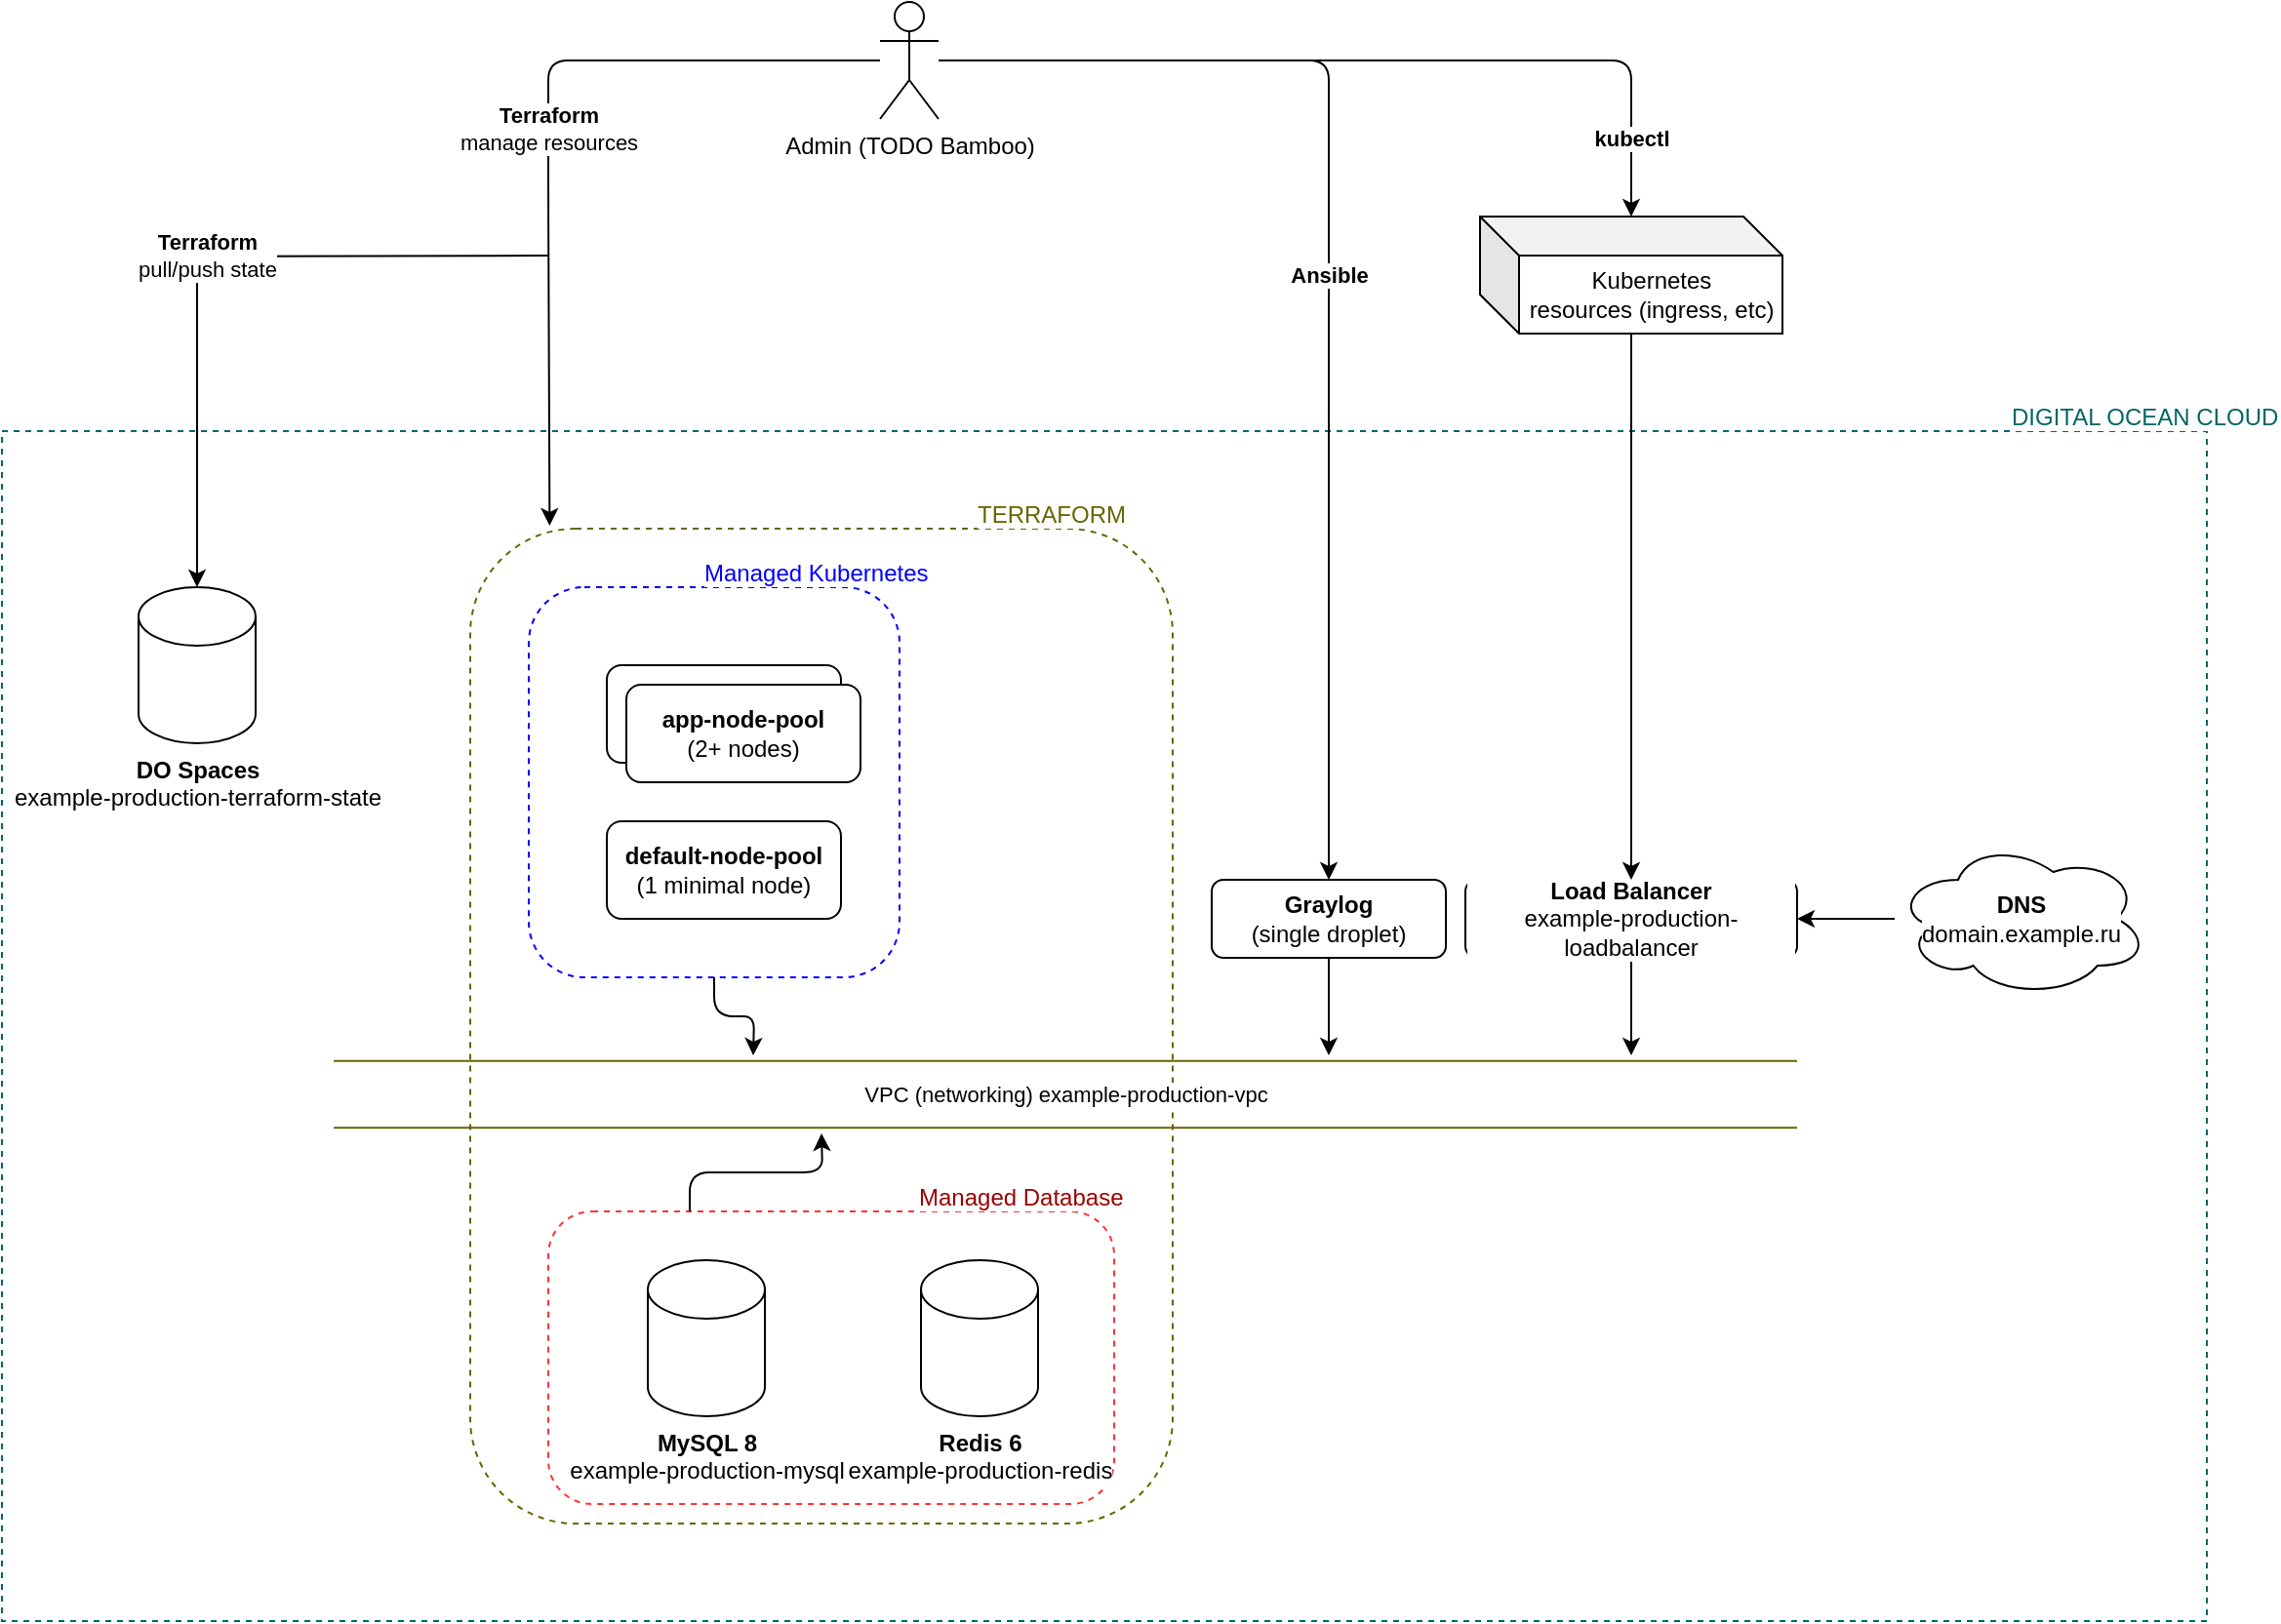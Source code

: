 <mxfile>
    <diagram id="qjMeRCaMQ4X0nLgffD23" name="Page-1">
        <mxGraphModel dx="1958" dy="393" grid="1" gridSize="10" guides="1" tooltips="1" connect="1" arrows="1" fold="1" page="1" pageScale="1" pageWidth="827" pageHeight="1169" math="0" shadow="0">
            <root>
                <mxCell id="0"/>
                <mxCell id="1" parent="0"/>
                <mxCell id="103" value="&lt;font color=&quot;#006666&quot;&gt;DIGITAL OCEAN CLOUD&lt;/font&gt;" style="whiteSpace=wrap;html=1;fillColor=none;align=left;labelPosition=right;verticalLabelPosition=top;verticalAlign=bottom;spacing=0;spacingLeft=-100;dashed=1;labelBackgroundColor=#ffffff;fontColor=#000000;rounded=0;strokeColor=#006666;" parent="1" vertex="1">
                    <mxGeometry x="-140" y="420" width="1130" height="610" as="geometry"/>
                </mxCell>
                <mxCell id="113" value="&lt;font color=&quot;#666600&quot;&gt;TERRAFORM&lt;/font&gt;" style="whiteSpace=wrap;html=1;fillColor=none;align=left;labelPosition=right;verticalLabelPosition=top;verticalAlign=bottom;spacing=0;spacingLeft=-100;dashed=1;labelBackgroundColor=#ffffff;rounded=1;fontColor=#FFFF66;strokeColor=#666600;" parent="1" vertex="1">
                    <mxGeometry x="100" y="470" width="360" height="510" as="geometry"/>
                </mxCell>
                <mxCell id="92" value="" style="group;labelBackgroundColor=#ffffff;fontColor=#000000;rounded=1;" parent="1" vertex="1" connectable="0">
                    <mxGeometry x="130" y="500" width="230" height="200" as="geometry"/>
                </mxCell>
                <mxCell id="86" value="&lt;font&gt;Managed Kubernetes&lt;/font&gt;" style="whiteSpace=wrap;html=1;fillColor=none;align=left;labelPosition=right;verticalLabelPosition=top;verticalAlign=bottom;spacing=0;spacingLeft=-100;dashed=1;labelBackgroundColor=#ffffff;rounded=1;strokeColor=#0000FF;fontColor=#0000FF;" parent="92" vertex="1">
                    <mxGeometry width="190" height="200" as="geometry"/>
                </mxCell>
                <mxCell id="89" value="&lt;b&gt;default-node-pool&lt;/b&gt;&lt;br&gt;(1 minimal node)" style="whiteSpace=wrap;html=1;labelBackgroundColor=#ffffff;fontColor=#000000;fillColor=#FFFFFF;strokeColor=#000000;rounded=1;" parent="92" vertex="1">
                    <mxGeometry x="40" y="120" width="120" height="50" as="geometry"/>
                </mxCell>
                <mxCell id="90" value="app-node-pool&lt;br&gt;(2+ nodes)" style="whiteSpace=wrap;html=1;labelBackgroundColor=#ffffff;fontColor=#000000;fillColor=#FFFFFF;strokeColor=#000000;rounded=1;" parent="92" vertex="1">
                    <mxGeometry x="40" y="40" width="120" height="50" as="geometry"/>
                </mxCell>
                <mxCell id="91" value="" style="group;labelBackgroundColor=#ffffff;rounded=1;fontColor=#FF3333;" parent="1" vertex="1" connectable="0">
                    <mxGeometry x="140" y="820" width="290" height="150" as="geometry"/>
                </mxCell>
                <mxCell id="84" value="&lt;font color=&quot;#990000&quot;&gt;Managed Database&lt;/font&gt;" style="whiteSpace=wrap;html=1;fillColor=none;align=left;labelPosition=right;verticalLabelPosition=top;verticalAlign=bottom;spacing=0;spacingLeft=-100;dashed=1;strokeColor=#FF3333;labelBackgroundColor=#ffffff;fontColor=#000000;rounded=1;" parent="91" vertex="1">
                    <mxGeometry width="290" height="150" as="geometry"/>
                </mxCell>
                <mxCell id="82" value="&lt;b&gt;MySQL 8&lt;/b&gt;&lt;br&gt;example-production-mysql" style="shape=cylinder3;boundedLbl=1;backgroundOutline=1;size=15;html=1;labelPosition=center;verticalLabelPosition=bottom;align=center;verticalAlign=top;labelBackgroundColor=#ffffff;fontColor=#000000;fillColor=#FFFFFF;strokeColor=#000000;rounded=1;" parent="91" vertex="1">
                    <mxGeometry x="51" y="25" width="60" height="80" as="geometry"/>
                </mxCell>
                <mxCell id="93" value="&lt;b&gt;Redis 6&lt;/b&gt;&lt;br&gt;example-production-redis" style="shape=cylinder3;boundedLbl=1;backgroundOutline=1;size=15;html=1;labelPosition=center;verticalLabelPosition=bottom;align=center;verticalAlign=top;labelBackgroundColor=#ffffff;fontColor=#000000;fillColor=#FFFFFF;strokeColor=#000000;rounded=1;" parent="91" vertex="1">
                    <mxGeometry x="191" y="25" width="60" height="80" as="geometry"/>
                </mxCell>
                <mxCell id="94" value="VPC (networking) example-production-vpc" style="shape=link;html=1;width=34.167;labelBackgroundColor=#ffffff;fontColor=#000000;strokeColor=#666600;" parent="1" edge="1">
                    <mxGeometry width="100" relative="1" as="geometry">
                        <mxPoint x="30" y="760" as="sourcePoint"/>
                        <mxPoint x="780" y="760" as="targetPoint"/>
                    </mxGeometry>
                </mxCell>
                <mxCell id="95" style="edgeStyle=orthogonalEdgeStyle;orthogonalLoop=1;jettySize=auto;html=1;exitX=0.25;exitY=0;exitDx=0;exitDy=0;labelBackgroundColor=#ffffff;fontColor=#000000;" parent="1" source="84" edge="1">
                    <mxGeometry relative="1" as="geometry">
                        <mxPoint x="280" y="780" as="targetPoint"/>
                    </mxGeometry>
                </mxCell>
                <mxCell id="97" style="edgeStyle=orthogonalEdgeStyle;orthogonalLoop=1;jettySize=auto;html=1;labelBackgroundColor=#ffffff;fontColor=#000000;" parent="1" source="86" edge="1">
                    <mxGeometry relative="1" as="geometry">
                        <mxPoint x="245" y="740" as="targetPoint"/>
                    </mxGeometry>
                </mxCell>
                <mxCell id="101" value="&lt;b&gt;Terraform&lt;/b&gt;&lt;br&gt;pull/push state" style="edgeStyle=orthogonalEdgeStyle;orthogonalLoop=1;jettySize=auto;html=1;entryX=0.5;entryY=0;entryDx=0;entryDy=0;entryPerimeter=0;labelBackgroundColor=#ffffff;fontColor=#000000;" parent="1" target="100" edge="1">
                    <mxGeometry relative="1" as="geometry">
                        <mxPoint x="140" y="330" as="sourcePoint"/>
                    </mxGeometry>
                </mxCell>
                <mxCell id="107" value="&lt;font&gt;&lt;b&gt;Terraform&lt;/b&gt;&lt;br&gt;manage resources&lt;/font&gt;" style="edgeStyle=orthogonalEdgeStyle;orthogonalLoop=1;jettySize=auto;html=1;entryX=0.113;entryY=-0.003;entryDx=0;entryDy=0;entryPerimeter=0;labelBackgroundColor=#ffffff;fontColor=#000000;" parent="1" source="98" target="113" edge="1">
                    <mxGeometry relative="1" as="geometry">
                        <mxPoint x="140" y="398" as="targetPoint"/>
                        <Array as="points">
                            <mxPoint x="140" y="300"/>
                            <mxPoint x="140" y="398"/>
                        </Array>
                    </mxGeometry>
                </mxCell>
                <mxCell id="126" value="&lt;b&gt;Ansible&lt;/b&gt;" style="edgeStyle=orthogonalEdgeStyle;orthogonalLoop=1;jettySize=auto;html=1;entryX=0.5;entryY=0;entryDx=0;entryDy=0;labelBackgroundColor=#ffffff;fontColor=#000000;" parent="1" source="98" target="110" edge="1">
                    <mxGeometry relative="1" as="geometry"/>
                </mxCell>
                <mxCell id="127" value="&lt;b&gt;kubectl&lt;/b&gt;" style="edgeStyle=orthogonalEdgeStyle;orthogonalLoop=1;jettySize=auto;html=1;labelBackgroundColor=#ffffff;fontColor=#000000;" parent="1" source="98" target="130" edge="1">
                    <mxGeometry x="0.816" relative="1" as="geometry">
                        <mxPoint as="offset"/>
                    </mxGeometry>
                </mxCell>
                <mxCell id="98" value="Admin (TODO Bamboo)" style="shape=umlActor;verticalLabelPosition=bottom;verticalAlign=top;html=1;outlineConnect=0;labelBackgroundColor=#ffffff;fontColor=#000000;rounded=1;" parent="1" vertex="1">
                    <mxGeometry x="310" y="200" width="30" height="60" as="geometry"/>
                </mxCell>
                <mxCell id="100" value="&lt;b&gt;DO Spaces&lt;/b&gt;&lt;br&gt;example-production-terraform-state" style="shape=cylinder3;boundedLbl=1;backgroundOutline=1;size=15;html=1;labelPosition=center;verticalLabelPosition=bottom;align=center;verticalAlign=top;labelBackgroundColor=#ffffff;fontColor=#000000;fillColor=#FFFFFF;strokeColor=#000000;rounded=1;" parent="1" vertex="1">
                    <mxGeometry x="-70" y="500" width="60" height="80" as="geometry"/>
                </mxCell>
                <mxCell id="112" style="edgeStyle=orthogonalEdgeStyle;orthogonalLoop=1;jettySize=auto;html=1;labelBackgroundColor=#ffffff;fontColor=#000000;" parent="1" source="110" edge="1">
                    <mxGeometry relative="1" as="geometry">
                        <mxPoint x="540" y="740" as="targetPoint"/>
                    </mxGeometry>
                </mxCell>
                <mxCell id="110" value="&lt;b&gt;Graylog&lt;/b&gt;&lt;br&gt;(single droplet)" style="whiteSpace=wrap;html=1;labelBackgroundColor=#ffffff;fontColor=#000000;fillColor=#FFFFFF;strokeColor=#000000;rounded=1;" parent="1" vertex="1">
                    <mxGeometry x="480" y="650" width="120" height="40" as="geometry"/>
                </mxCell>
                <mxCell id="116" style="edgeStyle=orthogonalEdgeStyle;orthogonalLoop=1;jettySize=auto;html=1;labelBackgroundColor=#ffffff;fontColor=#000000;" parent="1" source="115" edge="1">
                    <mxGeometry relative="1" as="geometry">
                        <mxPoint x="695" y="740" as="targetPoint"/>
                    </mxGeometry>
                </mxCell>
                <mxCell id="115" value="&lt;b&gt;Load Balancer&lt;/b&gt;&lt;br&gt;example-production-loadbalancer" style="whiteSpace=wrap;html=1;labelBackgroundColor=#ffffff;fontColor=#000000;fillColor=#FFFFFF;strokeColor=#000000;rounded=1;" parent="1" vertex="1">
                    <mxGeometry x="610" y="650" width="170" height="40" as="geometry"/>
                </mxCell>
                <mxCell id="117" value="&lt;b&gt;app-node-pool&lt;/b&gt;&lt;br&gt;(2+ nodes)" style="whiteSpace=wrap;html=1;labelBackgroundColor=#ffffff;fontColor=#000000;fillColor=#FFFFFF;strokeColor=#000000;rounded=1;" parent="1" vertex="1">
                    <mxGeometry x="180" y="550" width="120" height="50" as="geometry"/>
                </mxCell>
                <mxCell id="134" style="edgeStyle=orthogonalEdgeStyle;orthogonalLoop=1;jettySize=auto;html=1;entryX=0.5;entryY=0;entryDx=0;entryDy=0;labelBackgroundColor=#ffffff;fontColor=#000000;" parent="1" source="130" target="115" edge="1">
                    <mxGeometry relative="1" as="geometry"/>
                </mxCell>
                <mxCell id="130" value="Kubernetes&lt;br&gt;resources (ingress, etc)" style="shape=cube;whiteSpace=wrap;html=1;boundedLbl=1;backgroundOutline=1;darkOpacity=0.05;darkOpacity2=0.1;rounded=1;labelBackgroundColor=#ffffff;strokeColor=#000000;fillColor=#FFFFFF;fontColor=#000000;" parent="1" vertex="1">
                    <mxGeometry x="617.5" y="310" width="155" height="60" as="geometry"/>
                </mxCell>
                <mxCell id="135" style="edgeStyle=orthogonalEdgeStyle;orthogonalLoop=1;jettySize=auto;html=1;entryX=1;entryY=0.5;entryDx=0;entryDy=0;labelBackgroundColor=#ffffff;fontColor=#000000;" parent="1" source="132" target="115" edge="1">
                    <mxGeometry relative="1" as="geometry"/>
                </mxCell>
                <mxCell id="132" value="&lt;b&gt;DNS&lt;/b&gt;&lt;br&gt;domain.example.ru" style="ellipse;shape=cloud;whiteSpace=wrap;html=1;rounded=1;labelBackgroundColor=#ffffff;strokeColor=#000000;fillColor=#FFFFFF;fontColor=#000000;" parent="1" vertex="1">
                    <mxGeometry x="830" y="630" width="130" height="80" as="geometry"/>
                </mxCell>
            </root>
        </mxGraphModel>
    </diagram>
</mxfile>